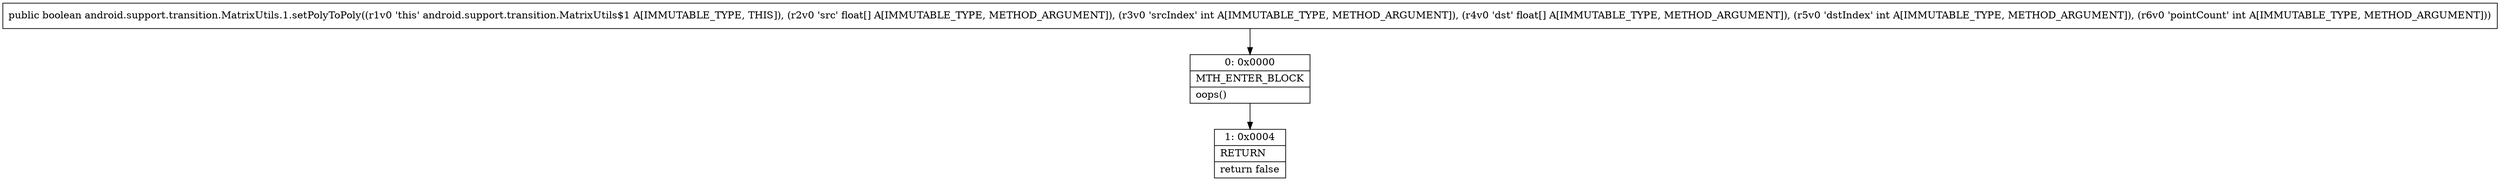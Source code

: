 digraph "CFG forandroid.support.transition.MatrixUtils.1.setPolyToPoly([FI[FII)Z" {
Node_0 [shape=record,label="{0\:\ 0x0000|MTH_ENTER_BLOCK\l|oops()\l}"];
Node_1 [shape=record,label="{1\:\ 0x0004|RETURN\l|return false\l}"];
MethodNode[shape=record,label="{public boolean android.support.transition.MatrixUtils.1.setPolyToPoly((r1v0 'this' android.support.transition.MatrixUtils$1 A[IMMUTABLE_TYPE, THIS]), (r2v0 'src' float[] A[IMMUTABLE_TYPE, METHOD_ARGUMENT]), (r3v0 'srcIndex' int A[IMMUTABLE_TYPE, METHOD_ARGUMENT]), (r4v0 'dst' float[] A[IMMUTABLE_TYPE, METHOD_ARGUMENT]), (r5v0 'dstIndex' int A[IMMUTABLE_TYPE, METHOD_ARGUMENT]), (r6v0 'pointCount' int A[IMMUTABLE_TYPE, METHOD_ARGUMENT])) }"];
MethodNode -> Node_0;
Node_0 -> Node_1;
}

